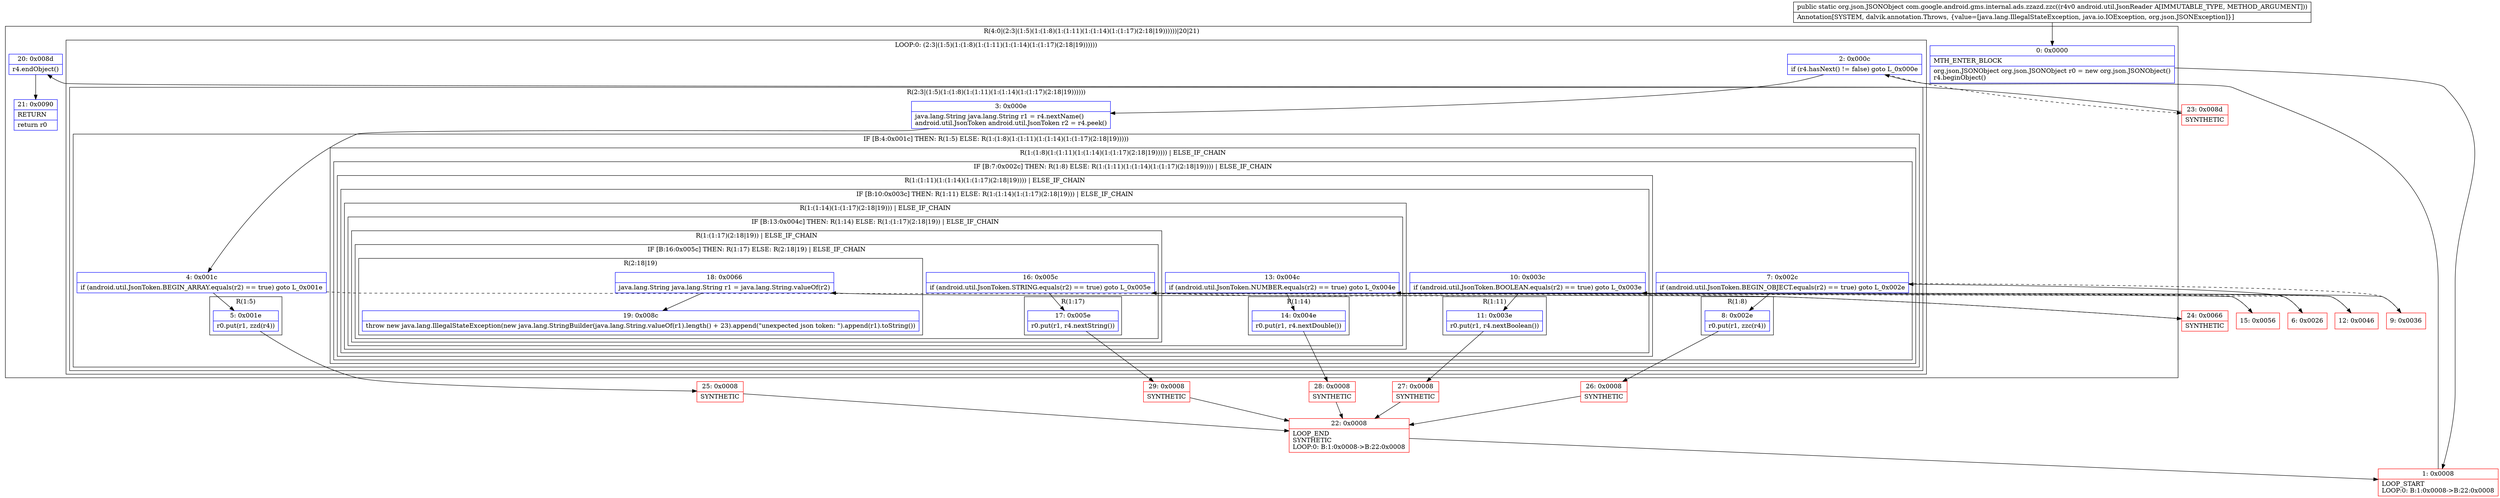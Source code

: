 digraph "CFG forcom.google.android.gms.internal.ads.zzazd.zzc(Landroid\/util\/JsonReader;)Lorg\/json\/JSONObject;" {
subgraph cluster_Region_976420106 {
label = "R(4:0|(2:3|(1:5)(1:(1:8)(1:(1:11)(1:(1:14)(1:(1:17)(2:18|19))))))|20|21)";
node [shape=record,color=blue];
Node_0 [shape=record,label="{0\:\ 0x0000|MTH_ENTER_BLOCK\l|org.json.JSONObject org.json.JSONObject r0 = new org.json.JSONObject()\lr4.beginObject()\l}"];
subgraph cluster_LoopRegion_1984466481 {
label = "LOOP:0: (2:3|(1:5)(1:(1:8)(1:(1:11)(1:(1:14)(1:(1:17)(2:18|19))))))";
node [shape=record,color=blue];
Node_2 [shape=record,label="{2\:\ 0x000c|if (r4.hasNext() != false) goto L_0x000e\l}"];
subgraph cluster_Region_1247309750 {
label = "R(2:3|(1:5)(1:(1:8)(1:(1:11)(1:(1:14)(1:(1:17)(2:18|19))))))";
node [shape=record,color=blue];
Node_3 [shape=record,label="{3\:\ 0x000e|java.lang.String java.lang.String r1 = r4.nextName()\landroid.util.JsonToken android.util.JsonToken r2 = r4.peek()\l}"];
subgraph cluster_IfRegion_753412804 {
label = "IF [B:4:0x001c] THEN: R(1:5) ELSE: R(1:(1:8)(1:(1:11)(1:(1:14)(1:(1:17)(2:18|19)))))";
node [shape=record,color=blue];
Node_4 [shape=record,label="{4\:\ 0x001c|if (android.util.JsonToken.BEGIN_ARRAY.equals(r2) == true) goto L_0x001e\l}"];
subgraph cluster_Region_1932573833 {
label = "R(1:5)";
node [shape=record,color=blue];
Node_5 [shape=record,label="{5\:\ 0x001e|r0.put(r1, zzd(r4))\l}"];
}
subgraph cluster_Region_984316078 {
label = "R(1:(1:8)(1:(1:11)(1:(1:14)(1:(1:17)(2:18|19))))) | ELSE_IF_CHAIN\l";
node [shape=record,color=blue];
subgraph cluster_IfRegion_1549431579 {
label = "IF [B:7:0x002c] THEN: R(1:8) ELSE: R(1:(1:11)(1:(1:14)(1:(1:17)(2:18|19)))) | ELSE_IF_CHAIN\l";
node [shape=record,color=blue];
Node_7 [shape=record,label="{7\:\ 0x002c|if (android.util.JsonToken.BEGIN_OBJECT.equals(r2) == true) goto L_0x002e\l}"];
subgraph cluster_Region_1544712953 {
label = "R(1:8)";
node [shape=record,color=blue];
Node_8 [shape=record,label="{8\:\ 0x002e|r0.put(r1, zzc(r4))\l}"];
}
subgraph cluster_Region_876181605 {
label = "R(1:(1:11)(1:(1:14)(1:(1:17)(2:18|19)))) | ELSE_IF_CHAIN\l";
node [shape=record,color=blue];
subgraph cluster_IfRegion_1264422975 {
label = "IF [B:10:0x003c] THEN: R(1:11) ELSE: R(1:(1:14)(1:(1:17)(2:18|19))) | ELSE_IF_CHAIN\l";
node [shape=record,color=blue];
Node_10 [shape=record,label="{10\:\ 0x003c|if (android.util.JsonToken.BOOLEAN.equals(r2) == true) goto L_0x003e\l}"];
subgraph cluster_Region_1581711907 {
label = "R(1:11)";
node [shape=record,color=blue];
Node_11 [shape=record,label="{11\:\ 0x003e|r0.put(r1, r4.nextBoolean())\l}"];
}
subgraph cluster_Region_1664179510 {
label = "R(1:(1:14)(1:(1:17)(2:18|19))) | ELSE_IF_CHAIN\l";
node [shape=record,color=blue];
subgraph cluster_IfRegion_1123115837 {
label = "IF [B:13:0x004c] THEN: R(1:14) ELSE: R(1:(1:17)(2:18|19)) | ELSE_IF_CHAIN\l";
node [shape=record,color=blue];
Node_13 [shape=record,label="{13\:\ 0x004c|if (android.util.JsonToken.NUMBER.equals(r2) == true) goto L_0x004e\l}"];
subgraph cluster_Region_1932553804 {
label = "R(1:14)";
node [shape=record,color=blue];
Node_14 [shape=record,label="{14\:\ 0x004e|r0.put(r1, r4.nextDouble())\l}"];
}
subgraph cluster_Region_1371172455 {
label = "R(1:(1:17)(2:18|19)) | ELSE_IF_CHAIN\l";
node [shape=record,color=blue];
subgraph cluster_IfRegion_799199149 {
label = "IF [B:16:0x005c] THEN: R(1:17) ELSE: R(2:18|19) | ELSE_IF_CHAIN\l";
node [shape=record,color=blue];
Node_16 [shape=record,label="{16\:\ 0x005c|if (android.util.JsonToken.STRING.equals(r2) == true) goto L_0x005e\l}"];
subgraph cluster_Region_85082199 {
label = "R(1:17)";
node [shape=record,color=blue];
Node_17 [shape=record,label="{17\:\ 0x005e|r0.put(r1, r4.nextString())\l}"];
}
subgraph cluster_Region_552575977 {
label = "R(2:18|19)";
node [shape=record,color=blue];
Node_18 [shape=record,label="{18\:\ 0x0066|java.lang.String java.lang.String r1 = java.lang.String.valueOf(r2)\l}"];
Node_19 [shape=record,label="{19\:\ 0x008c|throw new java.lang.IllegalStateException(new java.lang.StringBuilder(java.lang.String.valueOf(r1).length() + 23).append(\"unexpected json token: \").append(r1).toString())\l}"];
}
}
}
}
}
}
}
}
}
}
}
}
Node_20 [shape=record,label="{20\:\ 0x008d|r4.endObject()\l}"];
Node_21 [shape=record,label="{21\:\ 0x0090|RETURN\l|return r0\l}"];
}
Node_1 [shape=record,color=red,label="{1\:\ 0x0008|LOOP_START\lLOOP:0: B:1:0x0008\-\>B:22:0x0008\l}"];
Node_6 [shape=record,color=red,label="{6\:\ 0x0026}"];
Node_9 [shape=record,color=red,label="{9\:\ 0x0036}"];
Node_12 [shape=record,color=red,label="{12\:\ 0x0046}"];
Node_15 [shape=record,color=red,label="{15\:\ 0x0056}"];
Node_22 [shape=record,color=red,label="{22\:\ 0x0008|LOOP_END\lSYNTHETIC\lLOOP:0: B:1:0x0008\-\>B:22:0x0008\l}"];
Node_23 [shape=record,color=red,label="{23\:\ 0x008d|SYNTHETIC\l}"];
Node_24 [shape=record,color=red,label="{24\:\ 0x0066|SYNTHETIC\l}"];
Node_25 [shape=record,color=red,label="{25\:\ 0x0008|SYNTHETIC\l}"];
Node_26 [shape=record,color=red,label="{26\:\ 0x0008|SYNTHETIC\l}"];
Node_27 [shape=record,color=red,label="{27\:\ 0x0008|SYNTHETIC\l}"];
Node_28 [shape=record,color=red,label="{28\:\ 0x0008|SYNTHETIC\l}"];
Node_29 [shape=record,color=red,label="{29\:\ 0x0008|SYNTHETIC\l}"];
MethodNode[shape=record,label="{public static org.json.JSONObject com.google.android.gms.internal.ads.zzazd.zzc((r4v0 android.util.JsonReader A[IMMUTABLE_TYPE, METHOD_ARGUMENT]))  | Annotation[SYSTEM, dalvik.annotation.Throws, \{value=[java.lang.IllegalStateException, java.io.IOException, org.json.JSONException]\}]\l}"];
MethodNode -> Node_0;
Node_0 -> Node_1;
Node_2 -> Node_3;
Node_2 -> Node_23[style=dashed];
Node_3 -> Node_4;
Node_4 -> Node_5;
Node_4 -> Node_6[style=dashed];
Node_5 -> Node_25;
Node_7 -> Node_8;
Node_7 -> Node_9[style=dashed];
Node_8 -> Node_26;
Node_10 -> Node_11;
Node_10 -> Node_12[style=dashed];
Node_11 -> Node_27;
Node_13 -> Node_14;
Node_13 -> Node_15[style=dashed];
Node_14 -> Node_28;
Node_16 -> Node_17;
Node_16 -> Node_24[style=dashed];
Node_17 -> Node_29;
Node_18 -> Node_19;
Node_20 -> Node_21;
Node_1 -> Node_2;
Node_6 -> Node_7;
Node_9 -> Node_10;
Node_12 -> Node_13;
Node_15 -> Node_16;
Node_22 -> Node_1;
Node_23 -> Node_20;
Node_24 -> Node_18;
Node_25 -> Node_22;
Node_26 -> Node_22;
Node_27 -> Node_22;
Node_28 -> Node_22;
Node_29 -> Node_22;
}

